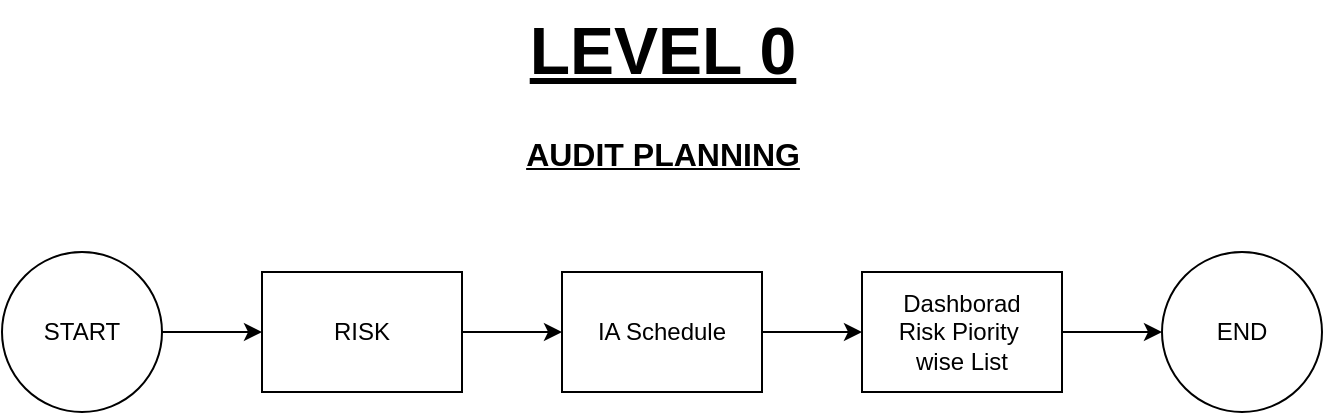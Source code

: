 <mxfile version="24.7.17" pages="7">
  <diagram name="Audit Planning" id="Waiu-AX5xQFznSkMyZLT">
    <mxGraphModel dx="1114" dy="550" grid="1" gridSize="10" guides="1" tooltips="1" connect="1" arrows="1" fold="1" page="1" pageScale="1" pageWidth="850" pageHeight="1100" math="0" shadow="0">
      <root>
        <mxCell id="0" />
        <mxCell id="1" parent="0" />
        <mxCell id="xl14hl8RVJi3t5zVxkQQ-1" style="edgeStyle=orthogonalEdgeStyle;rounded=0;orthogonalLoop=1;jettySize=auto;html=1;exitX=1;exitY=0.5;exitDx=0;exitDy=0;entryX=0;entryY=0.5;entryDx=0;entryDy=0;" edge="1" parent="1" source="DNVqgZWNLbC8YsdY5BuQ-2" target="AVr_5sGRrhA4AfMFwp9l-1">
          <mxGeometry relative="1" as="geometry" />
        </mxCell>
        <UserObject label="RISK" link="data:page/id,vcXjgGhgaeZCJ_sGuJuD" id="DNVqgZWNLbC8YsdY5BuQ-2">
          <mxCell style="rounded=0;whiteSpace=wrap;html=1;" vertex="1" parent="1">
            <mxGeometry x="210" y="174" width="100" height="60" as="geometry" />
          </mxCell>
        </UserObject>
        <mxCell id="lz0GE-GQwzcxb8RZErai-2" style="edgeStyle=orthogonalEdgeStyle;rounded=0;orthogonalLoop=1;jettySize=auto;html=1;exitX=1;exitY=0.5;exitDx=0;exitDy=0;entryX=0;entryY=0.5;entryDx=0;entryDy=0;" edge="1" parent="1" source="DNVqgZWNLbC8YsdY5BuQ-3" target="DNVqgZWNLbC8YsdY5BuQ-8">
          <mxGeometry relative="1" as="geometry" />
        </mxCell>
        <UserObject label="Dashborad&lt;br&gt;Risk Piority&amp;nbsp;&lt;br&gt;wise List" link="data:page/id,q-6wA6z_GZjFhyr_emB-" id="DNVqgZWNLbC8YsdY5BuQ-3">
          <mxCell style="rounded=0;whiteSpace=wrap;html=1;" vertex="1" parent="1">
            <mxGeometry x="510" y="174" width="100" height="60" as="geometry" />
          </mxCell>
        </UserObject>
        <mxCell id="DNVqgZWNLbC8YsdY5BuQ-6" value="&lt;b&gt;&lt;font style=&quot;font-size: 33px;&quot;&gt;&lt;u&gt;LEVEL 0&lt;/u&gt;&lt;/font&gt;&lt;/b&gt;" style="text;html=1;align=center;verticalAlign=middle;resizable=0;points=[];autosize=1;strokeColor=none;fillColor=none;" vertex="1" parent="1">
          <mxGeometry x="330" y="38" width="160" height="50" as="geometry" />
        </mxCell>
        <mxCell id="DNVqgZWNLbC8YsdY5BuQ-9" style="edgeStyle=orthogonalEdgeStyle;rounded=0;orthogonalLoop=1;jettySize=auto;html=1;exitX=1;exitY=0.5;exitDx=0;exitDy=0;" edge="1" parent="1" source="DNVqgZWNLbC8YsdY5BuQ-7" target="DNVqgZWNLbC8YsdY5BuQ-2">
          <mxGeometry relative="1" as="geometry" />
        </mxCell>
        <mxCell id="DNVqgZWNLbC8YsdY5BuQ-7" value="START" style="ellipse;whiteSpace=wrap;html=1;aspect=fixed;" vertex="1" parent="1">
          <mxGeometry x="80" y="164" width="80" height="80" as="geometry" />
        </mxCell>
        <mxCell id="DNVqgZWNLbC8YsdY5BuQ-8" value="END" style="ellipse;whiteSpace=wrap;html=1;aspect=fixed;" vertex="1" parent="1">
          <mxGeometry x="660" y="164" width="80" height="80" as="geometry" />
        </mxCell>
        <mxCell id="DNVqgZWNLbC8YsdY5BuQ-13" value="&lt;b&gt;&lt;font style=&quot;font-size: 16px;&quot;&gt;&lt;u&gt;AUDIT PLANNING&lt;/u&gt;&lt;/font&gt;&lt;/b&gt;" style="text;html=1;align=center;verticalAlign=middle;resizable=0;points=[];autosize=1;strokeColor=none;fillColor=none;" vertex="1" parent="1">
          <mxGeometry x="330" y="100" width="160" height="30" as="geometry" />
        </mxCell>
        <mxCell id="lz0GE-GQwzcxb8RZErai-1" style="edgeStyle=orthogonalEdgeStyle;rounded=0;orthogonalLoop=1;jettySize=auto;html=1;exitX=1;exitY=0.5;exitDx=0;exitDy=0;entryX=0;entryY=0.5;entryDx=0;entryDy=0;" edge="1" parent="1" source="AVr_5sGRrhA4AfMFwp9l-1" target="DNVqgZWNLbC8YsdY5BuQ-3">
          <mxGeometry relative="1" as="geometry" />
        </mxCell>
        <UserObject label="IA Schedule" link="data:page/id,YxHAFbCGtiKphZPZgfnF" id="AVr_5sGRrhA4AfMFwp9l-1">
          <mxCell style="rounded=0;whiteSpace=wrap;html=1;" vertex="1" parent="1">
            <mxGeometry x="360" y="174" width="100" height="60" as="geometry" />
          </mxCell>
        </UserObject>
      </root>
    </mxGraphModel>
  </diagram>
  <diagram id="vcXjgGhgaeZCJ_sGuJuD" name="Upload Risk ">
    <mxGraphModel dx="1114" dy="550" grid="1" gridSize="10" guides="1" tooltips="1" connect="1" arrows="1" fold="1" page="1" pageScale="1" pageWidth="850" pageHeight="1100" math="0" shadow="0">
      <root>
        <mxCell id="0" />
        <mxCell id="1" parent="0" />
        <mxCell id="E9dVuDhzqFgfp8poZ2co-1" value="&lt;b&gt;&lt;font style=&quot;font-size: 33px;&quot;&gt;&lt;u&gt;LEVEL 1&lt;/u&gt;&lt;/font&gt;&lt;/b&gt;" style="text;html=1;align=center;verticalAlign=middle;resizable=0;points=[];autosize=1;strokeColor=none;fillColor=none;" vertex="1" parent="1">
          <mxGeometry x="330" y="50" width="160" height="50" as="geometry" />
        </mxCell>
        <mxCell id="i3dMDKVX-2DBgxomq5SZ-1" value="&lt;b style=&quot;forced-color-adjust: none; color: rgb(0, 0, 0); font-family: Helvetica; font-size: 12px; font-style: normal; font-variant-ligatures: normal; font-variant-caps: normal; letter-spacing: normal; orphans: 2; text-align: center; text-indent: 0px; text-transform: none; widows: 2; word-spacing: 0px; -webkit-text-stroke-width: 0px; white-space: nowrap; background-color: rgb(251, 251, 251); text-decoration-thickness: initial; text-decoration-style: initial; text-decoration-color: initial;&quot;&gt;&lt;font style=&quot;forced-color-adjust: none; font-size: 16px;&quot;&gt;&lt;u style=&quot;forced-color-adjust: none;&quot;&gt;Upload Risk&lt;/u&gt;&lt;/font&gt;&lt;/b&gt;" style="text;whiteSpace=wrap;html=1;" vertex="1" parent="1">
          <mxGeometry x="360" y="110" width="100" height="40" as="geometry" />
        </mxCell>
        <mxCell id="so1W6LJE5xBaRns5Yzya-1" style="edgeStyle=orthogonalEdgeStyle;rounded=0;orthogonalLoop=1;jettySize=auto;html=1;exitX=1;exitY=0.5;exitDx=0;exitDy=0;entryX=0;entryY=0.5;entryDx=0;entryDy=0;" edge="1" parent="1" source="i3dMDKVX-2DBgxomq5SZ-2" target="i3dMDKVX-2DBgxomq5SZ-5">
          <mxGeometry relative="1" as="geometry" />
        </mxCell>
        <mxCell id="i3dMDKVX-2DBgxomq5SZ-2" value="START" style="ellipse;whiteSpace=wrap;html=1;aspect=fixed;" vertex="1" parent="1">
          <mxGeometry x="190" y="180" width="80" height="80" as="geometry" />
        </mxCell>
        <UserObject label="END" link="data:page/id,Waiu-AX5xQFznSkMyZLT" id="i3dMDKVX-2DBgxomq5SZ-3">
          <mxCell style="ellipse;whiteSpace=wrap;html=1;aspect=fixed;" vertex="1" parent="1">
            <mxGeometry x="550" y="180" width="80" height="80" as="geometry" />
          </mxCell>
        </UserObject>
        <mxCell id="so1W6LJE5xBaRns5Yzya-2" style="edgeStyle=orthogonalEdgeStyle;rounded=0;orthogonalLoop=1;jettySize=auto;html=1;exitX=1;exitY=0.5;exitDx=0;exitDy=0;" edge="1" parent="1" source="i3dMDKVX-2DBgxomq5SZ-5" target="i3dMDKVX-2DBgxomq5SZ-3">
          <mxGeometry relative="1" as="geometry" />
        </mxCell>
        <mxCell id="i3dMDKVX-2DBgxomq5SZ-5" value="&amp;nbsp;Upload RISK" style="rounded=0;whiteSpace=wrap;html=1;align=left;" vertex="1" parent="1">
          <mxGeometry x="350" y="190" width="120" height="60" as="geometry" />
        </mxCell>
        <mxCell id="i3dMDKVX-2DBgxomq5SZ-6" value="" style="html=1;verticalLabelPosition=bottom;align=center;labelBackgroundColor=#ffffff;verticalAlign=top;strokeWidth=2;strokeColor=#0080F0;shadow=0;dashed=0;shape=mxgraph.ios7.icons.up;" vertex="1" parent="1">
          <mxGeometry x="440" y="210" width="20" height="20" as="geometry" />
        </mxCell>
      </root>
    </mxGraphModel>
  </diagram>
  <diagram id="q-6wA6z_GZjFhyr_emB-" name="DashBoard Planning">
    <mxGraphModel dx="1114" dy="550" grid="1" gridSize="10" guides="1" tooltips="1" connect="1" arrows="1" fold="1" page="1" pageScale="1" pageWidth="850" pageHeight="1100" math="0" shadow="0">
      <root>
        <mxCell id="0" />
        <mxCell id="1" parent="0" />
        <mxCell id="O1y6pXxQmTx_RiWpV062-1" value="&lt;b&gt;&lt;font style=&quot;font-size: 33px;&quot;&gt;&lt;u&gt;LEVEL 1&lt;/u&gt;&lt;/font&gt;&lt;/b&gt;" style="text;html=1;align=center;verticalAlign=middle;resizable=0;points=[];autosize=1;strokeColor=none;fillColor=none;" vertex="1" parent="1">
          <mxGeometry x="330" y="50" width="160" height="50" as="geometry" />
        </mxCell>
        <mxCell id="O1y6pXxQmTx_RiWpV062-2" value="&lt;b style=&quot;forced-color-adjust: none; color: rgb(0, 0, 0); font-family: Helvetica; font-size: 12px; font-style: normal; font-variant-ligatures: normal; font-variant-caps: normal; letter-spacing: normal; orphans: 2; text-align: center; text-indent: 0px; text-transform: none; widows: 2; word-spacing: 0px; -webkit-text-stroke-width: 0px; white-space: nowrap; background-color: rgb(251, 251, 251); text-decoration-thickness: initial; text-decoration-style: initial; text-decoration-color: initial;&quot;&gt;&lt;font style=&quot;forced-color-adjust: none; font-size: 16px;&quot;&gt;&lt;u style=&quot;forced-color-adjust: none;&quot;&gt;AUDIT PLANNING DASHBOARD&lt;/u&gt;&lt;/font&gt;&lt;/b&gt;" style="text;whiteSpace=wrap;html=1;" vertex="1" parent="1">
          <mxGeometry x="282.5" y="100" width="255" height="40" as="geometry" />
        </mxCell>
        <mxCell id="UeLEDkNgYkZcjjaUTWpy-11" style="edgeStyle=orthogonalEdgeStyle;rounded=0;orthogonalLoop=1;jettySize=auto;html=1;" edge="1" parent="1" source="UeLEDkNgYkZcjjaUTWpy-12" target="UeLEDkNgYkZcjjaUTWpy-19">
          <mxGeometry relative="1" as="geometry">
            <mxPoint x="250" y="230" as="targetPoint" />
          </mxGeometry>
        </mxCell>
        <mxCell id="UeLEDkNgYkZcjjaUTWpy-12" value="START" style="ellipse;whiteSpace=wrap;html=1;aspect=fixed;" vertex="1" parent="1">
          <mxGeometry x="80" y="170" width="80" height="80" as="geometry" />
        </mxCell>
        <UserObject label="END" link="data:page/id,Waiu-AX5xQFznSkMyZLT" id="UeLEDkNgYkZcjjaUTWpy-13">
          <mxCell style="ellipse;whiteSpace=wrap;html=1;aspect=fixed;" vertex="1" parent="1">
            <mxGeometry x="390" y="290" width="80" height="80" as="geometry" />
          </mxCell>
        </UserObject>
        <mxCell id="4LJZ-8LRhbdld25skiyS-9" style="edgeStyle=orthogonalEdgeStyle;rounded=0;orthogonalLoop=1;jettySize=auto;html=1;exitX=1;exitY=0.5;exitDx=0;exitDy=0;entryX=0;entryY=0.5;entryDx=0;entryDy=0;" edge="1" parent="1" source="UeLEDkNgYkZcjjaUTWpy-19" target="4LJZ-8LRhbdld25skiyS-2">
          <mxGeometry relative="1" as="geometry" />
        </mxCell>
        <mxCell id="UeLEDkNgYkZcjjaUTWpy-19" value="All Audit Assessment" style="rounded=0;whiteSpace=wrap;html=1;align=center;" vertex="1" parent="1">
          <mxGeometry x="210" y="180" width="130" height="60" as="geometry" />
        </mxCell>
        <mxCell id="4LJZ-8LRhbdld25skiyS-7" style="edgeStyle=orthogonalEdgeStyle;rounded=0;orthogonalLoop=1;jettySize=auto;html=1;exitX=1;exitY=0.5;exitDx=0;exitDy=0;entryX=0;entryY=0.5;entryDx=0;entryDy=0;" edge="1" parent="1" source="4LJZ-8LRhbdld25skiyS-2" target="4LJZ-8LRhbdld25skiyS-3">
          <mxGeometry relative="1" as="geometry" />
        </mxCell>
        <mxCell id="4LJZ-8LRhbdld25skiyS-2" value="Department" style="rounded=0;whiteSpace=wrap;html=1;" vertex="1" parent="1">
          <mxGeometry x="390" y="180" width="120" height="60" as="geometry" />
        </mxCell>
        <mxCell id="4LJZ-8LRhbdld25skiyS-8" style="edgeStyle=orthogonalEdgeStyle;rounded=0;orthogonalLoop=1;jettySize=auto;html=1;exitX=0.5;exitY=1;exitDx=0;exitDy=0;entryX=0.5;entryY=0;entryDx=0;entryDy=0;" edge="1" parent="1" source="4LJZ-8LRhbdld25skiyS-3" target="4LJZ-8LRhbdld25skiyS-5">
          <mxGeometry relative="1" as="geometry" />
        </mxCell>
        <mxCell id="4LJZ-8LRhbdld25skiyS-3" value="Process" style="rounded=0;whiteSpace=wrap;html=1;" vertex="1" parent="1">
          <mxGeometry x="560" y="180" width="120" height="60" as="geometry" />
        </mxCell>
        <mxCell id="4LJZ-8LRhbdld25skiyS-6" style="edgeStyle=orthogonalEdgeStyle;rounded=0;orthogonalLoop=1;jettySize=auto;html=1;exitX=0;exitY=0.5;exitDx=0;exitDy=0;entryX=1;entryY=0.5;entryDx=0;entryDy=0;" edge="1" parent="1" source="4LJZ-8LRhbdld25skiyS-5" target="UeLEDkNgYkZcjjaUTWpy-13">
          <mxGeometry relative="1" as="geometry" />
        </mxCell>
        <mxCell id="4LJZ-8LRhbdld25skiyS-5" value="Risk&amp;nbsp;" style="rounded=0;whiteSpace=wrap;html=1;" vertex="1" parent="1">
          <mxGeometry x="560" y="300" width="120" height="60" as="geometry" />
        </mxCell>
        <mxCell id="4LJZ-8LRhbdld25skiyS-11" style="edgeStyle=orthogonalEdgeStyle;rounded=0;orthogonalLoop=1;jettySize=auto;html=1;exitX=0;exitY=0.5;exitDx=0;exitDy=0;entryX=1;entryY=0.5;entryDx=0;entryDy=0;" edge="1" parent="1" source="4LJZ-8LRhbdld25skiyS-10" target="4LJZ-8LRhbdld25skiyS-3">
          <mxGeometry relative="1" as="geometry" />
        </mxCell>
        <mxCell id="4LJZ-8LRhbdld25skiyS-10" value="Add Preparer and Reviewer" style="rounded=0;whiteSpace=wrap;html=1;" vertex="1" parent="1">
          <mxGeometry x="710" y="180" width="120" height="60" as="geometry" />
        </mxCell>
      </root>
    </mxGraphModel>
  </diagram>
  <diagram id="YxHAFbCGtiKphZPZgfnF" name="Audit Planning Schedule ">
    <mxGraphModel dx="1114" dy="550" grid="1" gridSize="10" guides="1" tooltips="1" connect="1" arrows="1" fold="1" page="1" pageScale="1" pageWidth="850" pageHeight="1100" math="0" shadow="0">
      <root>
        <mxCell id="0" />
        <mxCell id="1" parent="0" />
        <mxCell id="DXLGHQ0Iwc6Y23f2_Imu-1" style="edgeStyle=orthogonalEdgeStyle;rounded=0;orthogonalLoop=1;jettySize=auto;html=1;" edge="1" parent="1" source="DXLGHQ0Iwc6Y23f2_Imu-2" target="DXLGHQ0Iwc6Y23f2_Imu-5">
          <mxGeometry relative="1" as="geometry">
            <mxPoint x="250" y="230" as="targetPoint" />
          </mxGeometry>
        </mxCell>
        <mxCell id="DXLGHQ0Iwc6Y23f2_Imu-2" value="START" style="ellipse;whiteSpace=wrap;html=1;aspect=fixed;" vertex="1" parent="1">
          <mxGeometry x="170" y="190" width="80" height="80" as="geometry" />
        </mxCell>
        <UserObject label="END" link="data:page/id,Waiu-AX5xQFznSkMyZLT" id="DXLGHQ0Iwc6Y23f2_Imu-3">
          <mxCell style="ellipse;whiteSpace=wrap;html=1;aspect=fixed;" vertex="1" parent="1">
            <mxGeometry x="610" y="190" width="80" height="80" as="geometry" />
          </mxCell>
        </UserObject>
        <mxCell id="DXLGHQ0Iwc6Y23f2_Imu-4" style="edgeStyle=orthogonalEdgeStyle;rounded=0;orthogonalLoop=1;jettySize=auto;html=1;exitX=1;exitY=0.5;exitDx=0;exitDy=0;entryX=0;entryY=0.5;entryDx=0;entryDy=0;" edge="1" parent="1" source="DXLGHQ0Iwc6Y23f2_Imu-5" target="DXLGHQ0Iwc6Y23f2_Imu-3">
          <mxGeometry relative="1" as="geometry" />
        </mxCell>
        <UserObject label="Create Audit Schedule&lt;br&gt;(Auto/mannual/Recurring)" link="data:page/id,YKYLDjQPtGk988Zz99zj" id="DXLGHQ0Iwc6Y23f2_Imu-5">
          <mxCell style="rounded=0;whiteSpace=wrap;html=1;align=center;" vertex="1" parent="1">
            <mxGeometry x="340" y="200" width="170" height="60" as="geometry" />
          </mxCell>
        </UserObject>
        <mxCell id="88iCemSJJLJDpY71QYTA-1" value="&lt;b&gt;&lt;font style=&quot;font-size: 33px;&quot;&gt;&lt;u&gt;LEVEL 1&lt;/u&gt;&lt;/font&gt;&lt;/b&gt;" style="text;html=1;align=center;verticalAlign=middle;resizable=0;points=[];autosize=1;strokeColor=none;fillColor=none;" vertex="1" parent="1">
          <mxGeometry x="330" y="50" width="160" height="50" as="geometry" />
        </mxCell>
        <mxCell id="88iCemSJJLJDpY71QYTA-2" value="&lt;b style=&quot;forced-color-adjust: none; color: rgb(0, 0, 0); font-family: Helvetica; font-size: 12px; font-style: normal; font-variant-ligatures: normal; font-variant-caps: normal; letter-spacing: normal; orphans: 2; text-align: center; text-indent: 0px; text-transform: none; widows: 2; word-spacing: 0px; -webkit-text-stroke-width: 0px; white-space: nowrap; background-color: rgb(251, 251, 251); text-decoration-thickness: initial; text-decoration-style: initial; text-decoration-color: initial;&quot;&gt;&lt;font style=&quot;forced-color-adjust: none; font-size: 16px;&quot;&gt;&lt;u style=&quot;forced-color-adjust: none;&quot;&gt;AUDIT PLANNING SCHEDULE&lt;/u&gt;&lt;/font&gt;&lt;/b&gt;" style="text;whiteSpace=wrap;html=1;" vertex="1" parent="1">
          <mxGeometry x="292.5" y="110" width="235" height="40" as="geometry" />
        </mxCell>
        <UserObject label="Gannt Chart&lt;br&gt;(Auto/mannual/Recurring)" link="data:page/id,YKYLDjQPtGk988Zz99zj" id="_XG9BSG4mMF02o825RGO-1">
          <mxCell style="rounded=0;whiteSpace=wrap;html=1;align=center;" vertex="1" parent="1">
            <mxGeometry x="340" y="370" width="170" height="60" as="geometry" />
          </mxCell>
        </UserObject>
        <mxCell id="_XG9BSG4mMF02o825RGO-2" value="" style="shape=flexArrow;endArrow=classic;startArrow=classic;html=1;rounded=0;entryX=0.259;entryY=1.012;entryDx=0;entryDy=0;entryPerimeter=0;" edge="1" parent="1">
          <mxGeometry width="100" height="100" relative="1" as="geometry">
            <mxPoint x="410" y="369.4" as="sourcePoint" />
            <mxPoint x="411.44" y="260" as="targetPoint" />
          </mxGeometry>
        </mxCell>
      </root>
    </mxGraphModel>
  </diagram>
  <diagram id="YKYLDjQPtGk988Zz99zj" name="Audit Work Plan">
    <mxGraphModel dx="1114" dy="550" grid="1" gridSize="10" guides="1" tooltips="1" connect="1" arrows="1" fold="1" page="1" pageScale="1" pageWidth="850" pageHeight="1100" math="0" shadow="0">
      <root>
        <mxCell id="0" />
        <mxCell id="1" parent="0" />
        <mxCell id="Efh6gWhDMRVwlIp9kxQl-26" style="edgeStyle=orthogonalEdgeStyle;rounded=0;orthogonalLoop=1;jettySize=auto;html=1;exitX=1;exitY=0.5;exitDx=0;exitDy=0;entryX=0;entryY=0.5;entryDx=0;entryDy=0;" edge="1" parent="1" source="Efh6gWhDMRVwlIp9kxQl-2" target="Efh6gWhDMRVwlIp9kxQl-21">
          <mxGeometry relative="1" as="geometry" />
        </mxCell>
        <mxCell id="Efh6gWhDMRVwlIp9kxQl-2" value="START" style="ellipse;whiteSpace=wrap;html=1;aspect=fixed;" vertex="1" parent="1">
          <mxGeometry x="100" y="190" width="80" height="80" as="geometry" />
        </mxCell>
        <mxCell id="Efh6gWhDMRVwlIp9kxQl-6" value="&lt;b&gt;&lt;font style=&quot;font-size: 33px;&quot;&gt;&lt;u&gt;LEVEL 1&lt;/u&gt;&lt;/font&gt;&lt;/b&gt;" style="text;html=1;align=center;verticalAlign=middle;resizable=0;points=[];autosize=1;strokeColor=none;fillColor=none;" vertex="1" parent="1">
          <mxGeometry x="330" y="50" width="160" height="50" as="geometry" />
        </mxCell>
        <mxCell id="Efh6gWhDMRVwlIp9kxQl-7" value="&lt;b style=&quot;forced-color-adjust: none; color: rgb(0, 0, 0); font-family: Helvetica; font-size: 12px; font-style: normal; font-variant-ligatures: normal; font-variant-caps: normal; letter-spacing: normal; orphans: 2; text-align: center; text-indent: 0px; text-transform: none; widows: 2; word-spacing: 0px; -webkit-text-stroke-width: 0px; white-space: nowrap; background-color: rgb(251, 251, 251); text-decoration-thickness: initial; text-decoration-style: initial; text-decoration-color: initial;&quot;&gt;&lt;font style=&quot;forced-color-adjust: none; font-size: 16px;&quot;&gt;&lt;u style=&quot;forced-color-adjust: none;&quot;&gt;AUDIT WORK PLANNING&lt;/u&gt;&lt;/font&gt;&lt;/b&gt;" style="text;whiteSpace=wrap;html=1;" vertex="1" parent="1">
          <mxGeometry x="311.25" y="110" width="197.5" height="40" as="geometry" />
        </mxCell>
        <mxCell id="Efh6gWhDMRVwlIp9kxQl-28" style="edgeStyle=orthogonalEdgeStyle;rounded=0;orthogonalLoop=1;jettySize=auto;html=1;exitX=1;exitY=0.5;exitDx=0;exitDy=0;entryX=0;entryY=0.5;entryDx=0;entryDy=0;" edge="1" parent="1" source="Efh6gWhDMRVwlIp9kxQl-20" target="Efh6gWhDMRVwlIp9kxQl-22">
          <mxGeometry relative="1" as="geometry" />
        </mxCell>
        <mxCell id="Efh6gWhDMRVwlIp9kxQl-20" value="Create Audit Assessment" style="rounded=0;whiteSpace=wrap;html=1;align=center;" vertex="1" parent="1">
          <mxGeometry x="360" y="200" width="100" height="60" as="geometry" />
        </mxCell>
        <mxCell id="Efh6gWhDMRVwlIp9kxQl-27" style="edgeStyle=orthogonalEdgeStyle;rounded=0;orthogonalLoop=1;jettySize=auto;html=1;exitX=1;exitY=0.5;exitDx=0;exitDy=0;entryX=0;entryY=0.5;entryDx=0;entryDy=0;" edge="1" parent="1" source="Efh6gWhDMRVwlIp9kxQl-21" target="Efh6gWhDMRVwlIp9kxQl-20">
          <mxGeometry relative="1" as="geometry" />
        </mxCell>
        <mxCell id="Efh6gWhDMRVwlIp9kxQl-21" value="Choose Annual / Multi-Year WorkPlan" style="rounded=0;whiteSpace=wrap;html=1;align=center;" vertex="1" parent="1">
          <mxGeometry x="211.25" y="200" width="118.75" height="60" as="geometry" />
        </mxCell>
        <mxCell id="Efh6gWhDMRVwlIp9kxQl-29" style="edgeStyle=orthogonalEdgeStyle;rounded=0;orthogonalLoop=1;jettySize=auto;html=1;exitX=1;exitY=0.5;exitDx=0;exitDy=0;entryX=0;entryY=0.5;entryDx=0;entryDy=0;" edge="1" parent="1" source="Efh6gWhDMRVwlIp9kxQl-22" target="Efh6gWhDMRVwlIp9kxQl-23">
          <mxGeometry relative="1" as="geometry" />
        </mxCell>
        <UserObject label="Set The Audit Schdule&lt;br&gt;(Enter This Page)" link="data:page/id,fpJvE8OxuC6jVffE5fgi" id="Efh6gWhDMRVwlIp9kxQl-22">
          <mxCell style="rounded=0;whiteSpace=wrap;html=1;align=center;" vertex="1" parent="1">
            <mxGeometry x="490" y="200" width="100" height="60" as="geometry" />
          </mxCell>
        </UserObject>
        <mxCell id="Efh6gWhDMRVwlIp9kxQl-30" style="edgeStyle=orthogonalEdgeStyle;rounded=0;orthogonalLoop=1;jettySize=auto;html=1;exitX=0.5;exitY=1;exitDx=0;exitDy=0;entryX=0.5;entryY=0;entryDx=0;entryDy=0;" edge="1" parent="1" source="Efh6gWhDMRVwlIp9kxQl-23" target="Efh6gWhDMRVwlIp9kxQl-24">
          <mxGeometry relative="1" as="geometry" />
        </mxCell>
        <mxCell id="Efh6gWhDMRVwlIp9kxQl-23" value="Add StakeHolder" style="rounded=0;whiteSpace=wrap;html=1;align=center;" vertex="1" parent="1">
          <mxGeometry x="620" y="200" width="130" height="60" as="geometry" />
        </mxCell>
        <mxCell id="Efh6gWhDMRVwlIp9kxQl-31" style="edgeStyle=orthogonalEdgeStyle;rounded=0;orthogonalLoop=1;jettySize=auto;html=1;exitX=0;exitY=0.5;exitDx=0;exitDy=0;entryX=1;entryY=0.5;entryDx=0;entryDy=0;" edge="1" parent="1" source="Efh6gWhDMRVwlIp9kxQl-24" target="Efh6gWhDMRVwlIp9kxQl-25">
          <mxGeometry relative="1" as="geometry" />
        </mxCell>
        <mxCell id="Efh6gWhDMRVwlIp9kxQl-24" value="Set The Schedule&lt;br&gt;Start and End Date with Schedule Time&lt;br&gt;(Enter this Page)&lt;br&gt;&lt;div&gt;&lt;br&gt;&lt;/div&gt;" style="rounded=0;whiteSpace=wrap;html=1;align=center;" vertex="1" parent="1">
          <mxGeometry x="625" y="290" width="125" height="80" as="geometry" />
        </mxCell>
        <UserObject label="End" link="data:page/id,YxHAFbCGtiKphZPZgfnF" id="Efh6gWhDMRVwlIp9kxQl-25">
          <mxCell style="ellipse;whiteSpace=wrap;html=1;aspect=fixed;" vertex="1" parent="1">
            <mxGeometry x="508.75" y="290" width="80" height="80" as="geometry" />
          </mxCell>
        </UserObject>
      </root>
    </mxGraphModel>
  </diagram>
  <diagram id="fpJvE8OxuC6jVffE5fgi" name="Audit Schedule Page">
    <mxGraphModel dx="1114" dy="550" grid="1" gridSize="10" guides="1" tooltips="1" connect="1" arrows="1" fold="1" page="1" pageScale="1" pageWidth="850" pageHeight="1100" math="0" shadow="0">
      <root>
        <mxCell id="0" />
        <mxCell id="1" parent="0" />
        <mxCell id="V9gumAvUAYHmjJ74OHXn-9" style="edgeStyle=orthogonalEdgeStyle;rounded=0;orthogonalLoop=1;jettySize=auto;html=1;exitX=1;exitY=0.5;exitDx=0;exitDy=0;entryX=0;entryY=0.5;entryDx=0;entryDy=0;" edge="1" parent="1" source="V9gumAvUAYHmjJ74OHXn-1" target="V9gumAvUAYHmjJ74OHXn-3">
          <mxGeometry relative="1" as="geometry" />
        </mxCell>
        <mxCell id="V9gumAvUAYHmjJ74OHXn-1" value="Start" style="ellipse;whiteSpace=wrap;html=1;aspect=fixed;" vertex="1" parent="1">
          <mxGeometry x="140" y="120" width="80" height="80" as="geometry" />
        </mxCell>
        <UserObject label="End" link="data:page/id,YKYLDjQPtGk988Zz99zj" id="V9gumAvUAYHmjJ74OHXn-2">
          <mxCell style="ellipse;whiteSpace=wrap;html=1;aspect=fixed;" vertex="1" parent="1">
            <mxGeometry x="280" y="320" width="80" height="80" as="geometry" />
          </mxCell>
        </UserObject>
        <mxCell id="V9gumAvUAYHmjJ74OHXn-10" style="edgeStyle=orthogonalEdgeStyle;rounded=0;orthogonalLoop=1;jettySize=auto;html=1;exitX=1;exitY=0.5;exitDx=0;exitDy=0;entryX=0;entryY=0.5;entryDx=0;entryDy=0;" edge="1" parent="1" source="V9gumAvUAYHmjJ74OHXn-3" target="V9gumAvUAYHmjJ74OHXn-4">
          <mxGeometry relative="1" as="geometry" />
        </mxCell>
        <mxCell id="V9gumAvUAYHmjJ74OHXn-3" value="Estimated Start Date" style="rounded=0;whiteSpace=wrap;html=1;" vertex="1" parent="1">
          <mxGeometry x="270" y="130" width="120" height="60" as="geometry" />
        </mxCell>
        <mxCell id="V9gumAvUAYHmjJ74OHXn-11" style="edgeStyle=orthogonalEdgeStyle;rounded=0;orthogonalLoop=1;jettySize=auto;html=1;exitX=1;exitY=0.5;exitDx=0;exitDy=0;" edge="1" parent="1" source="V9gumAvUAYHmjJ74OHXn-4" target="V9gumAvUAYHmjJ74OHXn-5">
          <mxGeometry relative="1" as="geometry" />
        </mxCell>
        <mxCell id="V9gumAvUAYHmjJ74OHXn-4" value="Estimated End Date" style="rounded=0;whiteSpace=wrap;html=1;" vertex="1" parent="1">
          <mxGeometry x="430" y="130" width="120" height="60" as="geometry" />
        </mxCell>
        <mxCell id="V9gumAvUAYHmjJ74OHXn-12" style="edgeStyle=orthogonalEdgeStyle;rounded=0;orthogonalLoop=1;jettySize=auto;html=1;exitX=0.5;exitY=1;exitDx=0;exitDy=0;entryX=0.5;entryY=0;entryDx=0;entryDy=0;" edge="1" parent="1" source="V9gumAvUAYHmjJ74OHXn-5" target="V9gumAvUAYHmjJ74OHXn-6">
          <mxGeometry relative="1" as="geometry" />
        </mxCell>
        <mxCell id="V9gumAvUAYHmjJ74OHXn-5" value="Schedule Start Date" style="rounded=0;whiteSpace=wrap;html=1;" vertex="1" parent="1">
          <mxGeometry x="590" y="130" width="120" height="60" as="geometry" />
        </mxCell>
        <mxCell id="V9gumAvUAYHmjJ74OHXn-14" style="edgeStyle=orthogonalEdgeStyle;rounded=0;orthogonalLoop=1;jettySize=auto;html=1;exitX=0.5;exitY=1;exitDx=0;exitDy=0;" edge="1" parent="1" source="V9gumAvUAYHmjJ74OHXn-6" target="V9gumAvUAYHmjJ74OHXn-7">
          <mxGeometry relative="1" as="geometry" />
        </mxCell>
        <mxCell id="V9gumAvUAYHmjJ74OHXn-6" value="Schedule End Date" style="rounded=0;whiteSpace=wrap;html=1;" vertex="1" parent="1">
          <mxGeometry x="590" y="230" width="120" height="60" as="geometry" />
        </mxCell>
        <mxCell id="V9gumAvUAYHmjJ74OHXn-15" style="edgeStyle=orthogonalEdgeStyle;rounded=0;orthogonalLoop=1;jettySize=auto;html=1;entryX=1;entryY=0.5;entryDx=0;entryDy=0;" edge="1" parent="1" source="V9gumAvUAYHmjJ74OHXn-7" target="V9gumAvUAYHmjJ74OHXn-8">
          <mxGeometry relative="1" as="geometry" />
        </mxCell>
        <mxCell id="V9gumAvUAYHmjJ74OHXn-7" value="Entimated Time" style="rounded=0;whiteSpace=wrap;html=1;" vertex="1" parent="1">
          <mxGeometry x="590" y="330" width="120" height="60" as="geometry" />
        </mxCell>
        <mxCell id="V9gumAvUAYHmjJ74OHXn-16" style="edgeStyle=orthogonalEdgeStyle;rounded=0;orthogonalLoop=1;jettySize=auto;html=1;exitX=0;exitY=0.5;exitDx=0;exitDy=0;entryX=1;entryY=0.5;entryDx=0;entryDy=0;" edge="1" parent="1" source="V9gumAvUAYHmjJ74OHXn-8" target="V9gumAvUAYHmjJ74OHXn-2">
          <mxGeometry relative="1" as="geometry" />
        </mxCell>
        <mxCell id="V9gumAvUAYHmjJ74OHXn-8" value="Schedule Time" style="rounded=0;whiteSpace=wrap;html=1;" vertex="1" parent="1">
          <mxGeometry x="420" y="330" width="120" height="60" as="geometry" />
        </mxCell>
        <mxCell id="EyTAxNezNebjKgm-loxU-1" value="&lt;b&gt;&lt;font style=&quot;font-size: 33px;&quot;&gt;&lt;u&gt;LEVEL 2&lt;/u&gt;&lt;/font&gt;&lt;/b&gt;" style="text;html=1;align=center;verticalAlign=middle;resizable=0;points=[];autosize=1;strokeColor=none;fillColor=none;" vertex="1" parent="1">
          <mxGeometry x="330" y="21" width="160" height="50" as="geometry" />
        </mxCell>
        <mxCell id="EyTAxNezNebjKgm-loxU-2" value="&lt;b style=&quot;forced-color-adjust: none; color: rgb(0, 0, 0); font-family: Helvetica; font-size: 12px; font-style: normal; font-variant-ligatures: normal; font-variant-caps: normal; letter-spacing: normal; orphans: 2; text-align: center; text-indent: 0px; text-transform: none; widows: 2; word-spacing: 0px; -webkit-text-stroke-width: 0px; white-space: nowrap; background-color: rgb(251, 251, 251); text-decoration-thickness: initial; text-decoration-style: initial; text-decoration-color: initial;&quot;&gt;&lt;font style=&quot;forced-color-adjust: none; font-size: 16px;&quot;&gt;&lt;u style=&quot;forced-color-adjust: none;&quot;&gt;AUDIT WORK PLANNING ESTIMATED&lt;/u&gt;&lt;/font&gt;&lt;/b&gt;" style="text;whiteSpace=wrap;html=1;" vertex="1" parent="1">
          <mxGeometry x="281" y="71" width="288.75" height="40" as="geometry" />
        </mxCell>
      </root>
    </mxGraphModel>
  </diagram>
  <diagram id="31UYarOva6cXcI_Zgr0n" name="Audit Section">
    <mxGraphModel dx="1114" dy="550" grid="1" gridSize="10" guides="1" tooltips="1" connect="1" arrows="1" fold="1" page="1" pageScale="1" pageWidth="850" pageHeight="1100" math="0" shadow="0">
      <root>
        <mxCell id="0" />
        <mxCell id="1" parent="0" />
        <mxCell id="2Vut0dg3RfUo22UBc_cq-1" value="&lt;b&gt;&lt;font style=&quot;font-size: 33px;&quot;&gt;&lt;u&gt;LEVEL 2&lt;/u&gt;&lt;/font&gt;&lt;/b&gt;" style="text;html=1;align=center;verticalAlign=middle;resizable=0;points=[];autosize=1;strokeColor=none;fillColor=none;" vertex="1" parent="1">
          <mxGeometry x="330" y="50" width="160" height="50" as="geometry" />
        </mxCell>
        <mxCell id="2Vut0dg3RfUo22UBc_cq-2" value="&lt;b style=&quot;forced-color-adjust: none; color: rgb(0, 0, 0); font-family: Helvetica; font-size: 12px; font-style: normal; font-variant-ligatures: normal; font-variant-caps: normal; letter-spacing: normal; orphans: 2; text-align: center; text-indent: 0px; text-transform: none; widows: 2; word-spacing: 0px; -webkit-text-stroke-width: 0px; white-space: nowrap; background-color: rgb(251, 251, 251); text-decoration-thickness: initial; text-decoration-style: initial; text-decoration-color: initial;&quot;&gt;&lt;font style=&quot;forced-color-adjust: none; font-size: 16px;&quot;&gt;&lt;u style=&quot;forced-color-adjust: none;&quot;&gt;AUDIT SECTION&lt;/u&gt;&lt;/font&gt;&lt;/b&gt;" style="text;whiteSpace=wrap;html=1;" vertex="1" parent="1">
          <mxGeometry x="346" y="100" width="157.5" height="40" as="geometry" />
        </mxCell>
        <mxCell id="2Vut0dg3RfUo22UBc_cq-3" style="edgeStyle=orthogonalEdgeStyle;rounded=0;orthogonalLoop=1;jettySize=auto;html=1;" edge="1" parent="1" source="2Vut0dg3RfUo22UBc_cq-4" target="2Vut0dg3RfUo22UBc_cq-7">
          <mxGeometry relative="1" as="geometry">
            <mxPoint x="250" y="230" as="targetPoint" />
          </mxGeometry>
        </mxCell>
        <mxCell id="2Vut0dg3RfUo22UBc_cq-4" value="START" style="ellipse;whiteSpace=wrap;html=1;aspect=fixed;" vertex="1" parent="1">
          <mxGeometry x="80" y="170" width="80" height="80" as="geometry" />
        </mxCell>
        <UserObject label="END" link="data:page/id,Waiu-AX5xQFznSkMyZLT" id="2Vut0dg3RfUo22UBc_cq-5">
          <mxCell style="ellipse;whiteSpace=wrap;html=1;aspect=fixed;" vertex="1" parent="1">
            <mxGeometry x="390" y="290" width="80" height="80" as="geometry" />
          </mxCell>
        </UserObject>
        <mxCell id="2Vut0dg3RfUo22UBc_cq-6" style="edgeStyle=orthogonalEdgeStyle;rounded=0;orthogonalLoop=1;jettySize=auto;html=1;exitX=1;exitY=0.5;exitDx=0;exitDy=0;entryX=0;entryY=0.5;entryDx=0;entryDy=0;" edge="1" parent="1" source="2Vut0dg3RfUo22UBc_cq-7" target="2Vut0dg3RfUo22UBc_cq-9">
          <mxGeometry relative="1" as="geometry" />
        </mxCell>
        <mxCell id="2Vut0dg3RfUo22UBc_cq-7" value="All Audit Assessment" style="rounded=0;whiteSpace=wrap;html=1;align=center;" vertex="1" parent="1">
          <mxGeometry x="210" y="180" width="130" height="60" as="geometry" />
        </mxCell>
        <mxCell id="2Vut0dg3RfUo22UBc_cq-8" style="edgeStyle=orthogonalEdgeStyle;rounded=0;orthogonalLoop=1;jettySize=auto;html=1;exitX=1;exitY=0.5;exitDx=0;exitDy=0;entryX=0;entryY=0.5;entryDx=0;entryDy=0;" edge="1" parent="1" source="2Vut0dg3RfUo22UBc_cq-9" target="2Vut0dg3RfUo22UBc_cq-11">
          <mxGeometry relative="1" as="geometry" />
        </mxCell>
        <mxCell id="2Vut0dg3RfUo22UBc_cq-9" value="Department" style="rounded=0;whiteSpace=wrap;html=1;" vertex="1" parent="1">
          <mxGeometry x="390" y="180" width="120" height="60" as="geometry" />
        </mxCell>
        <mxCell id="2Vut0dg3RfUo22UBc_cq-10" style="edgeStyle=orthogonalEdgeStyle;rounded=0;orthogonalLoop=1;jettySize=auto;html=1;exitX=0.5;exitY=1;exitDx=0;exitDy=0;entryX=0.5;entryY=0;entryDx=0;entryDy=0;" edge="1" parent="1" source="2Vut0dg3RfUo22UBc_cq-11" target="2Vut0dg3RfUo22UBc_cq-13">
          <mxGeometry relative="1" as="geometry" />
        </mxCell>
        <mxCell id="2Vut0dg3RfUo22UBc_cq-11" value="Process" style="rounded=0;whiteSpace=wrap;html=1;" vertex="1" parent="1">
          <mxGeometry x="560" y="180" width="120" height="60" as="geometry" />
        </mxCell>
        <mxCell id="2Vut0dg3RfUo22UBc_cq-12" style="edgeStyle=orthogonalEdgeStyle;rounded=0;orthogonalLoop=1;jettySize=auto;html=1;exitX=0;exitY=0.5;exitDx=0;exitDy=0;entryX=1;entryY=0.5;entryDx=0;entryDy=0;" edge="1" parent="1" source="2Vut0dg3RfUo22UBc_cq-13" target="2Vut0dg3RfUo22UBc_cq-5">
          <mxGeometry relative="1" as="geometry" />
        </mxCell>
        <mxCell id="2Vut0dg3RfUo22UBc_cq-13" value="Risk&amp;nbsp;" style="rounded=0;whiteSpace=wrap;html=1;" vertex="1" parent="1">
          <mxGeometry x="560" y="300" width="120" height="60" as="geometry" />
        </mxCell>
        <mxCell id="2Vut0dg3RfUo22UBc_cq-14" style="edgeStyle=orthogonalEdgeStyle;rounded=0;orthogonalLoop=1;jettySize=auto;html=1;exitX=0;exitY=0.5;exitDx=0;exitDy=0;entryX=1;entryY=0.5;entryDx=0;entryDy=0;" edge="1" parent="1" source="2Vut0dg3RfUo22UBc_cq-15" target="2Vut0dg3RfUo22UBc_cq-11">
          <mxGeometry relative="1" as="geometry" />
        </mxCell>
        <mxCell id="2Vut0dg3RfUo22UBc_cq-15" value="Add Preparer and Reviewer" style="rounded=0;whiteSpace=wrap;html=1;" vertex="1" parent="1">
          <mxGeometry x="710" y="180" width="120" height="60" as="geometry" />
        </mxCell>
      </root>
    </mxGraphModel>
  </diagram>
</mxfile>
